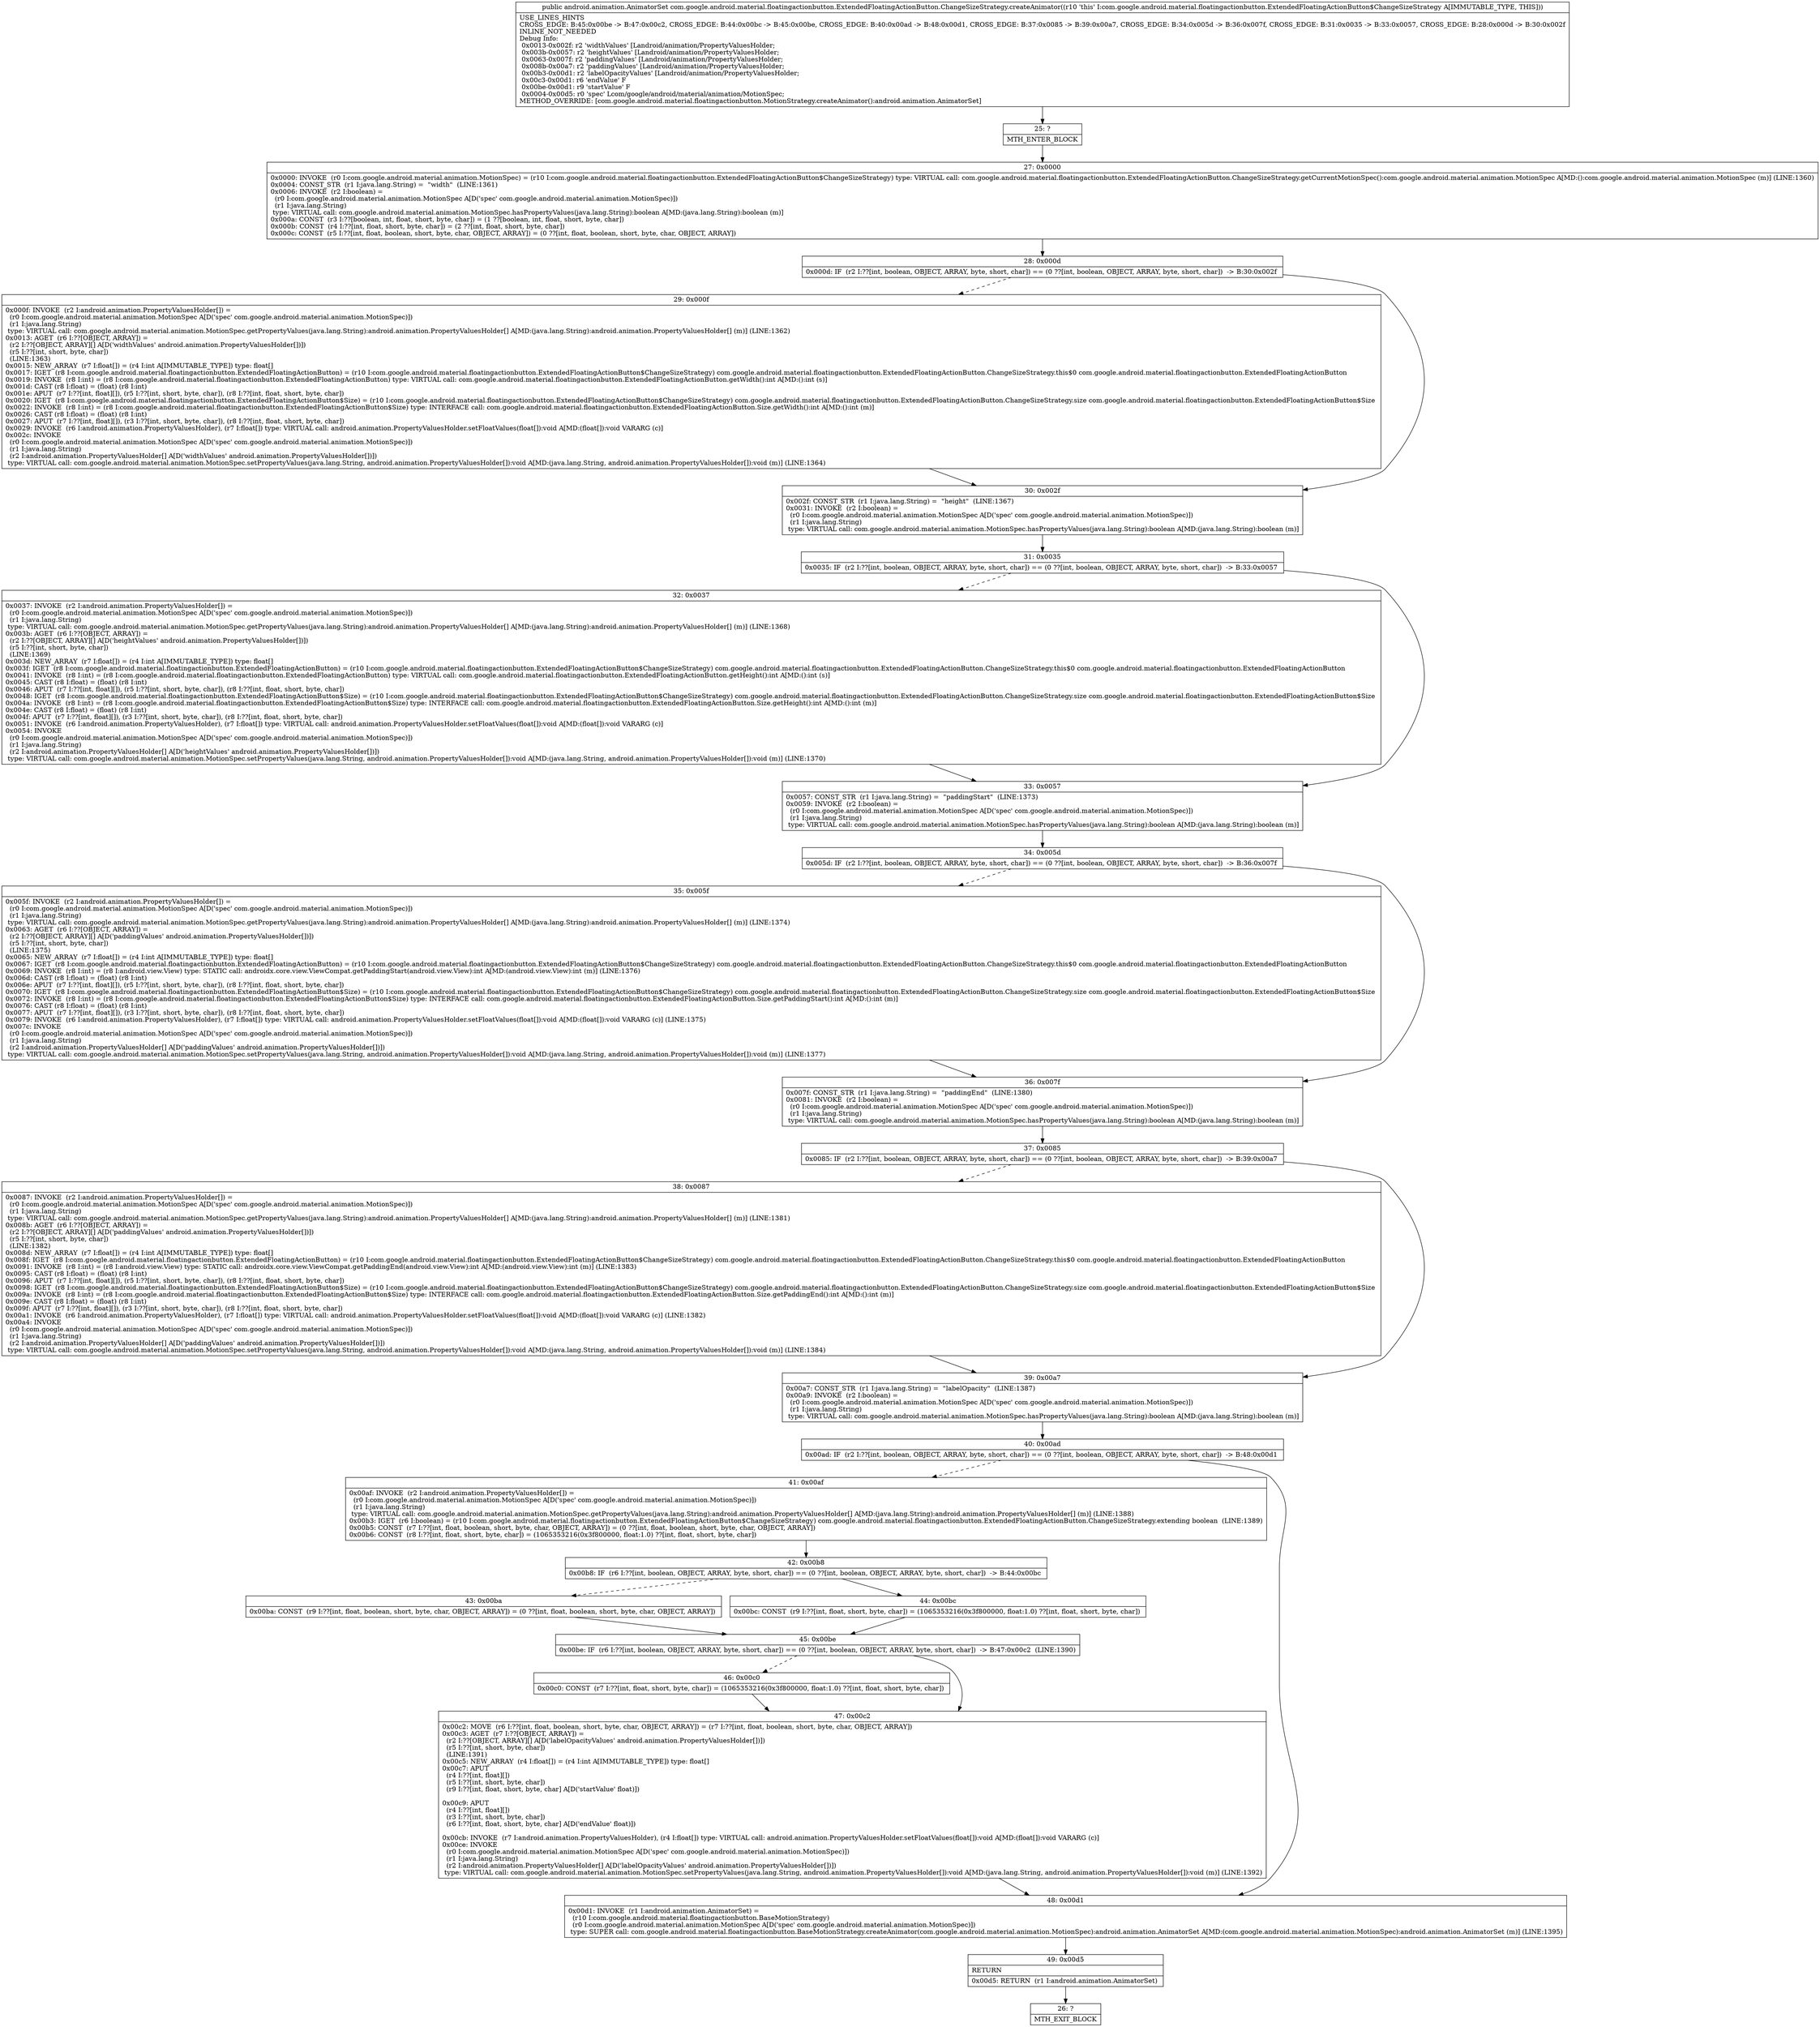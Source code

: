 digraph "CFG forcom.google.android.material.floatingactionbutton.ExtendedFloatingActionButton.ChangeSizeStrategy.createAnimator()Landroid\/animation\/AnimatorSet;" {
Node_25 [shape=record,label="{25\:\ ?|MTH_ENTER_BLOCK\l}"];
Node_27 [shape=record,label="{27\:\ 0x0000|0x0000: INVOKE  (r0 I:com.google.android.material.animation.MotionSpec) = (r10 I:com.google.android.material.floatingactionbutton.ExtendedFloatingActionButton$ChangeSizeStrategy) type: VIRTUAL call: com.google.android.material.floatingactionbutton.ExtendedFloatingActionButton.ChangeSizeStrategy.getCurrentMotionSpec():com.google.android.material.animation.MotionSpec A[MD:():com.google.android.material.animation.MotionSpec (m)] (LINE:1360)\l0x0004: CONST_STR  (r1 I:java.lang.String) =  \"width\"  (LINE:1361)\l0x0006: INVOKE  (r2 I:boolean) = \l  (r0 I:com.google.android.material.animation.MotionSpec A[D('spec' com.google.android.material.animation.MotionSpec)])\l  (r1 I:java.lang.String)\l type: VIRTUAL call: com.google.android.material.animation.MotionSpec.hasPropertyValues(java.lang.String):boolean A[MD:(java.lang.String):boolean (m)]\l0x000a: CONST  (r3 I:??[boolean, int, float, short, byte, char]) = (1 ??[boolean, int, float, short, byte, char]) \l0x000b: CONST  (r4 I:??[int, float, short, byte, char]) = (2 ??[int, float, short, byte, char]) \l0x000c: CONST  (r5 I:??[int, float, boolean, short, byte, char, OBJECT, ARRAY]) = (0 ??[int, float, boolean, short, byte, char, OBJECT, ARRAY]) \l}"];
Node_28 [shape=record,label="{28\:\ 0x000d|0x000d: IF  (r2 I:??[int, boolean, OBJECT, ARRAY, byte, short, char]) == (0 ??[int, boolean, OBJECT, ARRAY, byte, short, char])  \-\> B:30:0x002f \l}"];
Node_29 [shape=record,label="{29\:\ 0x000f|0x000f: INVOKE  (r2 I:android.animation.PropertyValuesHolder[]) = \l  (r0 I:com.google.android.material.animation.MotionSpec A[D('spec' com.google.android.material.animation.MotionSpec)])\l  (r1 I:java.lang.String)\l type: VIRTUAL call: com.google.android.material.animation.MotionSpec.getPropertyValues(java.lang.String):android.animation.PropertyValuesHolder[] A[MD:(java.lang.String):android.animation.PropertyValuesHolder[] (m)] (LINE:1362)\l0x0013: AGET  (r6 I:??[OBJECT, ARRAY]) = \l  (r2 I:??[OBJECT, ARRAY][] A[D('widthValues' android.animation.PropertyValuesHolder[])])\l  (r5 I:??[int, short, byte, char])\l  (LINE:1363)\l0x0015: NEW_ARRAY  (r7 I:float[]) = (r4 I:int A[IMMUTABLE_TYPE]) type: float[] \l0x0017: IGET  (r8 I:com.google.android.material.floatingactionbutton.ExtendedFloatingActionButton) = (r10 I:com.google.android.material.floatingactionbutton.ExtendedFloatingActionButton$ChangeSizeStrategy) com.google.android.material.floatingactionbutton.ExtendedFloatingActionButton.ChangeSizeStrategy.this$0 com.google.android.material.floatingactionbutton.ExtendedFloatingActionButton \l0x0019: INVOKE  (r8 I:int) = (r8 I:com.google.android.material.floatingactionbutton.ExtendedFloatingActionButton) type: VIRTUAL call: com.google.android.material.floatingactionbutton.ExtendedFloatingActionButton.getWidth():int A[MD:():int (s)]\l0x001d: CAST (r8 I:float) = (float) (r8 I:int) \l0x001e: APUT  (r7 I:??[int, float][]), (r5 I:??[int, short, byte, char]), (r8 I:??[int, float, short, byte, char]) \l0x0020: IGET  (r8 I:com.google.android.material.floatingactionbutton.ExtendedFloatingActionButton$Size) = (r10 I:com.google.android.material.floatingactionbutton.ExtendedFloatingActionButton$ChangeSizeStrategy) com.google.android.material.floatingactionbutton.ExtendedFloatingActionButton.ChangeSizeStrategy.size com.google.android.material.floatingactionbutton.ExtendedFloatingActionButton$Size \l0x0022: INVOKE  (r8 I:int) = (r8 I:com.google.android.material.floatingactionbutton.ExtendedFloatingActionButton$Size) type: INTERFACE call: com.google.android.material.floatingactionbutton.ExtendedFloatingActionButton.Size.getWidth():int A[MD:():int (m)]\l0x0026: CAST (r8 I:float) = (float) (r8 I:int) \l0x0027: APUT  (r7 I:??[int, float][]), (r3 I:??[int, short, byte, char]), (r8 I:??[int, float, short, byte, char]) \l0x0029: INVOKE  (r6 I:android.animation.PropertyValuesHolder), (r7 I:float[]) type: VIRTUAL call: android.animation.PropertyValuesHolder.setFloatValues(float[]):void A[MD:(float[]):void VARARG (c)]\l0x002c: INVOKE  \l  (r0 I:com.google.android.material.animation.MotionSpec A[D('spec' com.google.android.material.animation.MotionSpec)])\l  (r1 I:java.lang.String)\l  (r2 I:android.animation.PropertyValuesHolder[] A[D('widthValues' android.animation.PropertyValuesHolder[])])\l type: VIRTUAL call: com.google.android.material.animation.MotionSpec.setPropertyValues(java.lang.String, android.animation.PropertyValuesHolder[]):void A[MD:(java.lang.String, android.animation.PropertyValuesHolder[]):void (m)] (LINE:1364)\l}"];
Node_30 [shape=record,label="{30\:\ 0x002f|0x002f: CONST_STR  (r1 I:java.lang.String) =  \"height\"  (LINE:1367)\l0x0031: INVOKE  (r2 I:boolean) = \l  (r0 I:com.google.android.material.animation.MotionSpec A[D('spec' com.google.android.material.animation.MotionSpec)])\l  (r1 I:java.lang.String)\l type: VIRTUAL call: com.google.android.material.animation.MotionSpec.hasPropertyValues(java.lang.String):boolean A[MD:(java.lang.String):boolean (m)]\l}"];
Node_31 [shape=record,label="{31\:\ 0x0035|0x0035: IF  (r2 I:??[int, boolean, OBJECT, ARRAY, byte, short, char]) == (0 ??[int, boolean, OBJECT, ARRAY, byte, short, char])  \-\> B:33:0x0057 \l}"];
Node_32 [shape=record,label="{32\:\ 0x0037|0x0037: INVOKE  (r2 I:android.animation.PropertyValuesHolder[]) = \l  (r0 I:com.google.android.material.animation.MotionSpec A[D('spec' com.google.android.material.animation.MotionSpec)])\l  (r1 I:java.lang.String)\l type: VIRTUAL call: com.google.android.material.animation.MotionSpec.getPropertyValues(java.lang.String):android.animation.PropertyValuesHolder[] A[MD:(java.lang.String):android.animation.PropertyValuesHolder[] (m)] (LINE:1368)\l0x003b: AGET  (r6 I:??[OBJECT, ARRAY]) = \l  (r2 I:??[OBJECT, ARRAY][] A[D('heightValues' android.animation.PropertyValuesHolder[])])\l  (r5 I:??[int, short, byte, char])\l  (LINE:1369)\l0x003d: NEW_ARRAY  (r7 I:float[]) = (r4 I:int A[IMMUTABLE_TYPE]) type: float[] \l0x003f: IGET  (r8 I:com.google.android.material.floatingactionbutton.ExtendedFloatingActionButton) = (r10 I:com.google.android.material.floatingactionbutton.ExtendedFloatingActionButton$ChangeSizeStrategy) com.google.android.material.floatingactionbutton.ExtendedFloatingActionButton.ChangeSizeStrategy.this$0 com.google.android.material.floatingactionbutton.ExtendedFloatingActionButton \l0x0041: INVOKE  (r8 I:int) = (r8 I:com.google.android.material.floatingactionbutton.ExtendedFloatingActionButton) type: VIRTUAL call: com.google.android.material.floatingactionbutton.ExtendedFloatingActionButton.getHeight():int A[MD:():int (s)]\l0x0045: CAST (r8 I:float) = (float) (r8 I:int) \l0x0046: APUT  (r7 I:??[int, float][]), (r5 I:??[int, short, byte, char]), (r8 I:??[int, float, short, byte, char]) \l0x0048: IGET  (r8 I:com.google.android.material.floatingactionbutton.ExtendedFloatingActionButton$Size) = (r10 I:com.google.android.material.floatingactionbutton.ExtendedFloatingActionButton$ChangeSizeStrategy) com.google.android.material.floatingactionbutton.ExtendedFloatingActionButton.ChangeSizeStrategy.size com.google.android.material.floatingactionbutton.ExtendedFloatingActionButton$Size \l0x004a: INVOKE  (r8 I:int) = (r8 I:com.google.android.material.floatingactionbutton.ExtendedFloatingActionButton$Size) type: INTERFACE call: com.google.android.material.floatingactionbutton.ExtendedFloatingActionButton.Size.getHeight():int A[MD:():int (m)]\l0x004e: CAST (r8 I:float) = (float) (r8 I:int) \l0x004f: APUT  (r7 I:??[int, float][]), (r3 I:??[int, short, byte, char]), (r8 I:??[int, float, short, byte, char]) \l0x0051: INVOKE  (r6 I:android.animation.PropertyValuesHolder), (r7 I:float[]) type: VIRTUAL call: android.animation.PropertyValuesHolder.setFloatValues(float[]):void A[MD:(float[]):void VARARG (c)]\l0x0054: INVOKE  \l  (r0 I:com.google.android.material.animation.MotionSpec A[D('spec' com.google.android.material.animation.MotionSpec)])\l  (r1 I:java.lang.String)\l  (r2 I:android.animation.PropertyValuesHolder[] A[D('heightValues' android.animation.PropertyValuesHolder[])])\l type: VIRTUAL call: com.google.android.material.animation.MotionSpec.setPropertyValues(java.lang.String, android.animation.PropertyValuesHolder[]):void A[MD:(java.lang.String, android.animation.PropertyValuesHolder[]):void (m)] (LINE:1370)\l}"];
Node_33 [shape=record,label="{33\:\ 0x0057|0x0057: CONST_STR  (r1 I:java.lang.String) =  \"paddingStart\"  (LINE:1373)\l0x0059: INVOKE  (r2 I:boolean) = \l  (r0 I:com.google.android.material.animation.MotionSpec A[D('spec' com.google.android.material.animation.MotionSpec)])\l  (r1 I:java.lang.String)\l type: VIRTUAL call: com.google.android.material.animation.MotionSpec.hasPropertyValues(java.lang.String):boolean A[MD:(java.lang.String):boolean (m)]\l}"];
Node_34 [shape=record,label="{34\:\ 0x005d|0x005d: IF  (r2 I:??[int, boolean, OBJECT, ARRAY, byte, short, char]) == (0 ??[int, boolean, OBJECT, ARRAY, byte, short, char])  \-\> B:36:0x007f \l}"];
Node_35 [shape=record,label="{35\:\ 0x005f|0x005f: INVOKE  (r2 I:android.animation.PropertyValuesHolder[]) = \l  (r0 I:com.google.android.material.animation.MotionSpec A[D('spec' com.google.android.material.animation.MotionSpec)])\l  (r1 I:java.lang.String)\l type: VIRTUAL call: com.google.android.material.animation.MotionSpec.getPropertyValues(java.lang.String):android.animation.PropertyValuesHolder[] A[MD:(java.lang.String):android.animation.PropertyValuesHolder[] (m)] (LINE:1374)\l0x0063: AGET  (r6 I:??[OBJECT, ARRAY]) = \l  (r2 I:??[OBJECT, ARRAY][] A[D('paddingValues' android.animation.PropertyValuesHolder[])])\l  (r5 I:??[int, short, byte, char])\l  (LINE:1375)\l0x0065: NEW_ARRAY  (r7 I:float[]) = (r4 I:int A[IMMUTABLE_TYPE]) type: float[] \l0x0067: IGET  (r8 I:com.google.android.material.floatingactionbutton.ExtendedFloatingActionButton) = (r10 I:com.google.android.material.floatingactionbutton.ExtendedFloatingActionButton$ChangeSizeStrategy) com.google.android.material.floatingactionbutton.ExtendedFloatingActionButton.ChangeSizeStrategy.this$0 com.google.android.material.floatingactionbutton.ExtendedFloatingActionButton \l0x0069: INVOKE  (r8 I:int) = (r8 I:android.view.View) type: STATIC call: androidx.core.view.ViewCompat.getPaddingStart(android.view.View):int A[MD:(android.view.View):int (m)] (LINE:1376)\l0x006d: CAST (r8 I:float) = (float) (r8 I:int) \l0x006e: APUT  (r7 I:??[int, float][]), (r5 I:??[int, short, byte, char]), (r8 I:??[int, float, short, byte, char]) \l0x0070: IGET  (r8 I:com.google.android.material.floatingactionbutton.ExtendedFloatingActionButton$Size) = (r10 I:com.google.android.material.floatingactionbutton.ExtendedFloatingActionButton$ChangeSizeStrategy) com.google.android.material.floatingactionbutton.ExtendedFloatingActionButton.ChangeSizeStrategy.size com.google.android.material.floatingactionbutton.ExtendedFloatingActionButton$Size \l0x0072: INVOKE  (r8 I:int) = (r8 I:com.google.android.material.floatingactionbutton.ExtendedFloatingActionButton$Size) type: INTERFACE call: com.google.android.material.floatingactionbutton.ExtendedFloatingActionButton.Size.getPaddingStart():int A[MD:():int (m)]\l0x0076: CAST (r8 I:float) = (float) (r8 I:int) \l0x0077: APUT  (r7 I:??[int, float][]), (r3 I:??[int, short, byte, char]), (r8 I:??[int, float, short, byte, char]) \l0x0079: INVOKE  (r6 I:android.animation.PropertyValuesHolder), (r7 I:float[]) type: VIRTUAL call: android.animation.PropertyValuesHolder.setFloatValues(float[]):void A[MD:(float[]):void VARARG (c)] (LINE:1375)\l0x007c: INVOKE  \l  (r0 I:com.google.android.material.animation.MotionSpec A[D('spec' com.google.android.material.animation.MotionSpec)])\l  (r1 I:java.lang.String)\l  (r2 I:android.animation.PropertyValuesHolder[] A[D('paddingValues' android.animation.PropertyValuesHolder[])])\l type: VIRTUAL call: com.google.android.material.animation.MotionSpec.setPropertyValues(java.lang.String, android.animation.PropertyValuesHolder[]):void A[MD:(java.lang.String, android.animation.PropertyValuesHolder[]):void (m)] (LINE:1377)\l}"];
Node_36 [shape=record,label="{36\:\ 0x007f|0x007f: CONST_STR  (r1 I:java.lang.String) =  \"paddingEnd\"  (LINE:1380)\l0x0081: INVOKE  (r2 I:boolean) = \l  (r0 I:com.google.android.material.animation.MotionSpec A[D('spec' com.google.android.material.animation.MotionSpec)])\l  (r1 I:java.lang.String)\l type: VIRTUAL call: com.google.android.material.animation.MotionSpec.hasPropertyValues(java.lang.String):boolean A[MD:(java.lang.String):boolean (m)]\l}"];
Node_37 [shape=record,label="{37\:\ 0x0085|0x0085: IF  (r2 I:??[int, boolean, OBJECT, ARRAY, byte, short, char]) == (0 ??[int, boolean, OBJECT, ARRAY, byte, short, char])  \-\> B:39:0x00a7 \l}"];
Node_38 [shape=record,label="{38\:\ 0x0087|0x0087: INVOKE  (r2 I:android.animation.PropertyValuesHolder[]) = \l  (r0 I:com.google.android.material.animation.MotionSpec A[D('spec' com.google.android.material.animation.MotionSpec)])\l  (r1 I:java.lang.String)\l type: VIRTUAL call: com.google.android.material.animation.MotionSpec.getPropertyValues(java.lang.String):android.animation.PropertyValuesHolder[] A[MD:(java.lang.String):android.animation.PropertyValuesHolder[] (m)] (LINE:1381)\l0x008b: AGET  (r6 I:??[OBJECT, ARRAY]) = \l  (r2 I:??[OBJECT, ARRAY][] A[D('paddingValues' android.animation.PropertyValuesHolder[])])\l  (r5 I:??[int, short, byte, char])\l  (LINE:1382)\l0x008d: NEW_ARRAY  (r7 I:float[]) = (r4 I:int A[IMMUTABLE_TYPE]) type: float[] \l0x008f: IGET  (r8 I:com.google.android.material.floatingactionbutton.ExtendedFloatingActionButton) = (r10 I:com.google.android.material.floatingactionbutton.ExtendedFloatingActionButton$ChangeSizeStrategy) com.google.android.material.floatingactionbutton.ExtendedFloatingActionButton.ChangeSizeStrategy.this$0 com.google.android.material.floatingactionbutton.ExtendedFloatingActionButton \l0x0091: INVOKE  (r8 I:int) = (r8 I:android.view.View) type: STATIC call: androidx.core.view.ViewCompat.getPaddingEnd(android.view.View):int A[MD:(android.view.View):int (m)] (LINE:1383)\l0x0095: CAST (r8 I:float) = (float) (r8 I:int) \l0x0096: APUT  (r7 I:??[int, float][]), (r5 I:??[int, short, byte, char]), (r8 I:??[int, float, short, byte, char]) \l0x0098: IGET  (r8 I:com.google.android.material.floatingactionbutton.ExtendedFloatingActionButton$Size) = (r10 I:com.google.android.material.floatingactionbutton.ExtendedFloatingActionButton$ChangeSizeStrategy) com.google.android.material.floatingactionbutton.ExtendedFloatingActionButton.ChangeSizeStrategy.size com.google.android.material.floatingactionbutton.ExtendedFloatingActionButton$Size \l0x009a: INVOKE  (r8 I:int) = (r8 I:com.google.android.material.floatingactionbutton.ExtendedFloatingActionButton$Size) type: INTERFACE call: com.google.android.material.floatingactionbutton.ExtendedFloatingActionButton.Size.getPaddingEnd():int A[MD:():int (m)]\l0x009e: CAST (r8 I:float) = (float) (r8 I:int) \l0x009f: APUT  (r7 I:??[int, float][]), (r3 I:??[int, short, byte, char]), (r8 I:??[int, float, short, byte, char]) \l0x00a1: INVOKE  (r6 I:android.animation.PropertyValuesHolder), (r7 I:float[]) type: VIRTUAL call: android.animation.PropertyValuesHolder.setFloatValues(float[]):void A[MD:(float[]):void VARARG (c)] (LINE:1382)\l0x00a4: INVOKE  \l  (r0 I:com.google.android.material.animation.MotionSpec A[D('spec' com.google.android.material.animation.MotionSpec)])\l  (r1 I:java.lang.String)\l  (r2 I:android.animation.PropertyValuesHolder[] A[D('paddingValues' android.animation.PropertyValuesHolder[])])\l type: VIRTUAL call: com.google.android.material.animation.MotionSpec.setPropertyValues(java.lang.String, android.animation.PropertyValuesHolder[]):void A[MD:(java.lang.String, android.animation.PropertyValuesHolder[]):void (m)] (LINE:1384)\l}"];
Node_39 [shape=record,label="{39\:\ 0x00a7|0x00a7: CONST_STR  (r1 I:java.lang.String) =  \"labelOpacity\"  (LINE:1387)\l0x00a9: INVOKE  (r2 I:boolean) = \l  (r0 I:com.google.android.material.animation.MotionSpec A[D('spec' com.google.android.material.animation.MotionSpec)])\l  (r1 I:java.lang.String)\l type: VIRTUAL call: com.google.android.material.animation.MotionSpec.hasPropertyValues(java.lang.String):boolean A[MD:(java.lang.String):boolean (m)]\l}"];
Node_40 [shape=record,label="{40\:\ 0x00ad|0x00ad: IF  (r2 I:??[int, boolean, OBJECT, ARRAY, byte, short, char]) == (0 ??[int, boolean, OBJECT, ARRAY, byte, short, char])  \-\> B:48:0x00d1 \l}"];
Node_41 [shape=record,label="{41\:\ 0x00af|0x00af: INVOKE  (r2 I:android.animation.PropertyValuesHolder[]) = \l  (r0 I:com.google.android.material.animation.MotionSpec A[D('spec' com.google.android.material.animation.MotionSpec)])\l  (r1 I:java.lang.String)\l type: VIRTUAL call: com.google.android.material.animation.MotionSpec.getPropertyValues(java.lang.String):android.animation.PropertyValuesHolder[] A[MD:(java.lang.String):android.animation.PropertyValuesHolder[] (m)] (LINE:1388)\l0x00b3: IGET  (r6 I:boolean) = (r10 I:com.google.android.material.floatingactionbutton.ExtendedFloatingActionButton$ChangeSizeStrategy) com.google.android.material.floatingactionbutton.ExtendedFloatingActionButton.ChangeSizeStrategy.extending boolean  (LINE:1389)\l0x00b5: CONST  (r7 I:??[int, float, boolean, short, byte, char, OBJECT, ARRAY]) = (0 ??[int, float, boolean, short, byte, char, OBJECT, ARRAY]) \l0x00b6: CONST  (r8 I:??[int, float, short, byte, char]) = (1065353216(0x3f800000, float:1.0) ??[int, float, short, byte, char]) \l}"];
Node_42 [shape=record,label="{42\:\ 0x00b8|0x00b8: IF  (r6 I:??[int, boolean, OBJECT, ARRAY, byte, short, char]) == (0 ??[int, boolean, OBJECT, ARRAY, byte, short, char])  \-\> B:44:0x00bc \l}"];
Node_43 [shape=record,label="{43\:\ 0x00ba|0x00ba: CONST  (r9 I:??[int, float, boolean, short, byte, char, OBJECT, ARRAY]) = (0 ??[int, float, boolean, short, byte, char, OBJECT, ARRAY]) \l}"];
Node_45 [shape=record,label="{45\:\ 0x00be|0x00be: IF  (r6 I:??[int, boolean, OBJECT, ARRAY, byte, short, char]) == (0 ??[int, boolean, OBJECT, ARRAY, byte, short, char])  \-\> B:47:0x00c2  (LINE:1390)\l}"];
Node_46 [shape=record,label="{46\:\ 0x00c0|0x00c0: CONST  (r7 I:??[int, float, short, byte, char]) = (1065353216(0x3f800000, float:1.0) ??[int, float, short, byte, char]) \l}"];
Node_47 [shape=record,label="{47\:\ 0x00c2|0x00c2: MOVE  (r6 I:??[int, float, boolean, short, byte, char, OBJECT, ARRAY]) = (r7 I:??[int, float, boolean, short, byte, char, OBJECT, ARRAY]) \l0x00c3: AGET  (r7 I:??[OBJECT, ARRAY]) = \l  (r2 I:??[OBJECT, ARRAY][] A[D('labelOpacityValues' android.animation.PropertyValuesHolder[])])\l  (r5 I:??[int, short, byte, char])\l  (LINE:1391)\l0x00c5: NEW_ARRAY  (r4 I:float[]) = (r4 I:int A[IMMUTABLE_TYPE]) type: float[] \l0x00c7: APUT  \l  (r4 I:??[int, float][])\l  (r5 I:??[int, short, byte, char])\l  (r9 I:??[int, float, short, byte, char] A[D('startValue' float)])\l \l0x00c9: APUT  \l  (r4 I:??[int, float][])\l  (r3 I:??[int, short, byte, char])\l  (r6 I:??[int, float, short, byte, char] A[D('endValue' float)])\l \l0x00cb: INVOKE  (r7 I:android.animation.PropertyValuesHolder), (r4 I:float[]) type: VIRTUAL call: android.animation.PropertyValuesHolder.setFloatValues(float[]):void A[MD:(float[]):void VARARG (c)]\l0x00ce: INVOKE  \l  (r0 I:com.google.android.material.animation.MotionSpec A[D('spec' com.google.android.material.animation.MotionSpec)])\l  (r1 I:java.lang.String)\l  (r2 I:android.animation.PropertyValuesHolder[] A[D('labelOpacityValues' android.animation.PropertyValuesHolder[])])\l type: VIRTUAL call: com.google.android.material.animation.MotionSpec.setPropertyValues(java.lang.String, android.animation.PropertyValuesHolder[]):void A[MD:(java.lang.String, android.animation.PropertyValuesHolder[]):void (m)] (LINE:1392)\l}"];
Node_44 [shape=record,label="{44\:\ 0x00bc|0x00bc: CONST  (r9 I:??[int, float, short, byte, char]) = (1065353216(0x3f800000, float:1.0) ??[int, float, short, byte, char]) \l}"];
Node_48 [shape=record,label="{48\:\ 0x00d1|0x00d1: INVOKE  (r1 I:android.animation.AnimatorSet) = \l  (r10 I:com.google.android.material.floatingactionbutton.BaseMotionStrategy)\l  (r0 I:com.google.android.material.animation.MotionSpec A[D('spec' com.google.android.material.animation.MotionSpec)])\l type: SUPER call: com.google.android.material.floatingactionbutton.BaseMotionStrategy.createAnimator(com.google.android.material.animation.MotionSpec):android.animation.AnimatorSet A[MD:(com.google.android.material.animation.MotionSpec):android.animation.AnimatorSet (m)] (LINE:1395)\l}"];
Node_49 [shape=record,label="{49\:\ 0x00d5|RETURN\l|0x00d5: RETURN  (r1 I:android.animation.AnimatorSet) \l}"];
Node_26 [shape=record,label="{26\:\ ?|MTH_EXIT_BLOCK\l}"];
MethodNode[shape=record,label="{public android.animation.AnimatorSet com.google.android.material.floatingactionbutton.ExtendedFloatingActionButton.ChangeSizeStrategy.createAnimator((r10 'this' I:com.google.android.material.floatingactionbutton.ExtendedFloatingActionButton$ChangeSizeStrategy A[IMMUTABLE_TYPE, THIS]))  | USE_LINES_HINTS\lCROSS_EDGE: B:45:0x00be \-\> B:47:0x00c2, CROSS_EDGE: B:44:0x00bc \-\> B:45:0x00be, CROSS_EDGE: B:40:0x00ad \-\> B:48:0x00d1, CROSS_EDGE: B:37:0x0085 \-\> B:39:0x00a7, CROSS_EDGE: B:34:0x005d \-\> B:36:0x007f, CROSS_EDGE: B:31:0x0035 \-\> B:33:0x0057, CROSS_EDGE: B:28:0x000d \-\> B:30:0x002f\lINLINE_NOT_NEEDED\lDebug Info:\l  0x0013\-0x002f: r2 'widthValues' [Landroid\/animation\/PropertyValuesHolder;\l  0x003b\-0x0057: r2 'heightValues' [Landroid\/animation\/PropertyValuesHolder;\l  0x0063\-0x007f: r2 'paddingValues' [Landroid\/animation\/PropertyValuesHolder;\l  0x008b\-0x00a7: r2 'paddingValues' [Landroid\/animation\/PropertyValuesHolder;\l  0x00b3\-0x00d1: r2 'labelOpacityValues' [Landroid\/animation\/PropertyValuesHolder;\l  0x00c3\-0x00d1: r6 'endValue' F\l  0x00be\-0x00d1: r9 'startValue' F\l  0x0004\-0x00d5: r0 'spec' Lcom\/google\/android\/material\/animation\/MotionSpec;\lMETHOD_OVERRIDE: [com.google.android.material.floatingactionbutton.MotionStrategy.createAnimator():android.animation.AnimatorSet]\l}"];
MethodNode -> Node_25;Node_25 -> Node_27;
Node_27 -> Node_28;
Node_28 -> Node_29[style=dashed];
Node_28 -> Node_30;
Node_29 -> Node_30;
Node_30 -> Node_31;
Node_31 -> Node_32[style=dashed];
Node_31 -> Node_33;
Node_32 -> Node_33;
Node_33 -> Node_34;
Node_34 -> Node_35[style=dashed];
Node_34 -> Node_36;
Node_35 -> Node_36;
Node_36 -> Node_37;
Node_37 -> Node_38[style=dashed];
Node_37 -> Node_39;
Node_38 -> Node_39;
Node_39 -> Node_40;
Node_40 -> Node_41[style=dashed];
Node_40 -> Node_48;
Node_41 -> Node_42;
Node_42 -> Node_43[style=dashed];
Node_42 -> Node_44;
Node_43 -> Node_45;
Node_45 -> Node_46[style=dashed];
Node_45 -> Node_47;
Node_46 -> Node_47;
Node_47 -> Node_48;
Node_44 -> Node_45;
Node_48 -> Node_49;
Node_49 -> Node_26;
}

